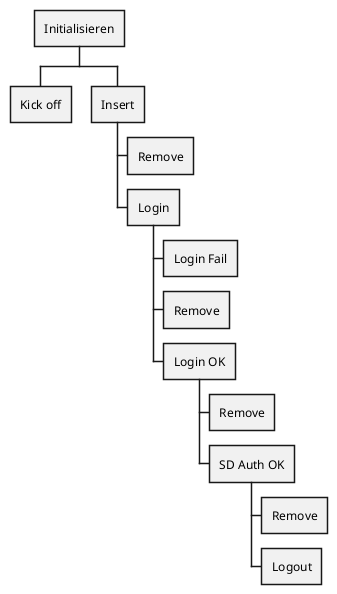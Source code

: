 @startwbs
+ Initialisieren
++ Kick off
++ Insert
+++ Remove
+++ Login
++++ Login Fail
++++ Remove
++++ Login OK
+++++ Remove
+++++ SD Auth OK
++++++ Remove
++++++ Logout
@endwbs